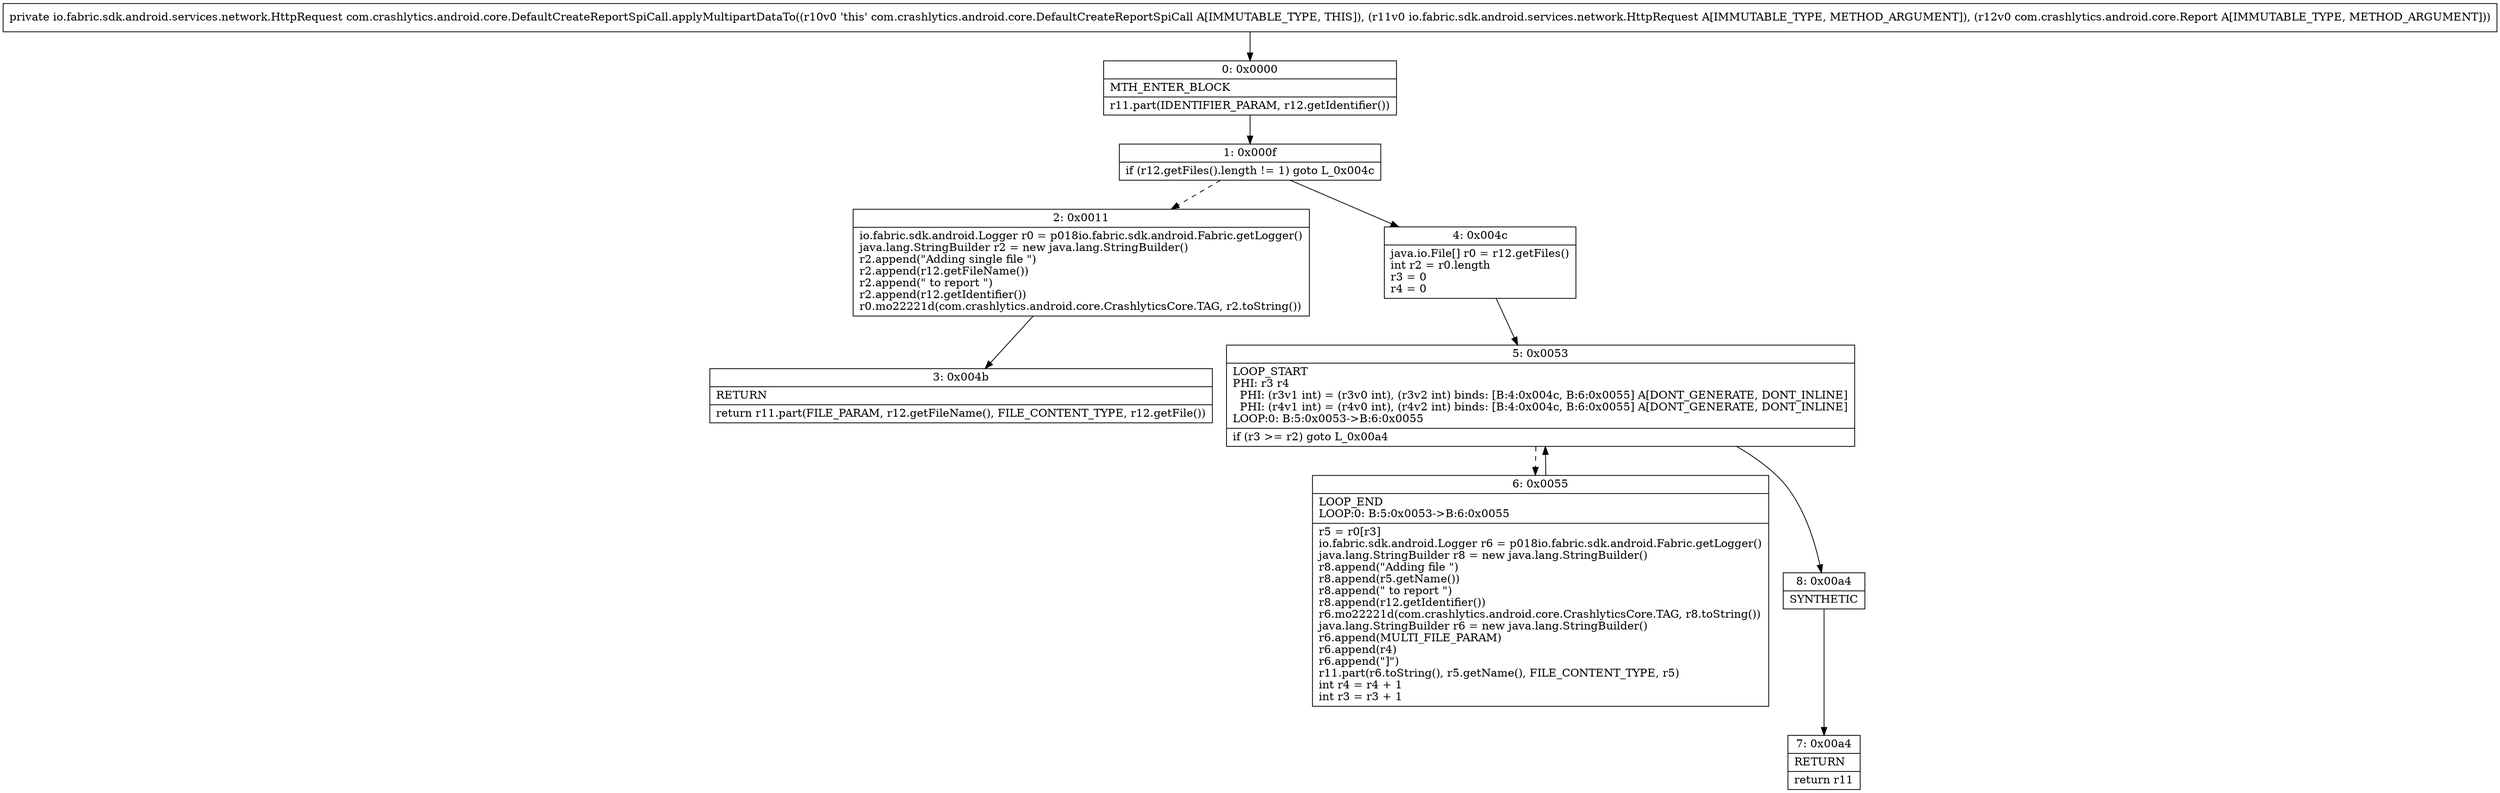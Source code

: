digraph "CFG forcom.crashlytics.android.core.DefaultCreateReportSpiCall.applyMultipartDataTo(Lio\/fabric\/sdk\/android\/services\/network\/HttpRequest;Lcom\/crashlytics\/android\/core\/Report;)Lio\/fabric\/sdk\/android\/services\/network\/HttpRequest;" {
Node_0 [shape=record,label="{0\:\ 0x0000|MTH_ENTER_BLOCK\l|r11.part(IDENTIFIER_PARAM, r12.getIdentifier())\l}"];
Node_1 [shape=record,label="{1\:\ 0x000f|if (r12.getFiles().length != 1) goto L_0x004c\l}"];
Node_2 [shape=record,label="{2\:\ 0x0011|io.fabric.sdk.android.Logger r0 = p018io.fabric.sdk.android.Fabric.getLogger()\ljava.lang.StringBuilder r2 = new java.lang.StringBuilder()\lr2.append(\"Adding single file \")\lr2.append(r12.getFileName())\lr2.append(\" to report \")\lr2.append(r12.getIdentifier())\lr0.mo22221d(com.crashlytics.android.core.CrashlyticsCore.TAG, r2.toString())\l}"];
Node_3 [shape=record,label="{3\:\ 0x004b|RETURN\l|return r11.part(FILE_PARAM, r12.getFileName(), FILE_CONTENT_TYPE, r12.getFile())\l}"];
Node_4 [shape=record,label="{4\:\ 0x004c|java.io.File[] r0 = r12.getFiles()\lint r2 = r0.length\lr3 = 0\lr4 = 0\l}"];
Node_5 [shape=record,label="{5\:\ 0x0053|LOOP_START\lPHI: r3 r4 \l  PHI: (r3v1 int) = (r3v0 int), (r3v2 int) binds: [B:4:0x004c, B:6:0x0055] A[DONT_GENERATE, DONT_INLINE]\l  PHI: (r4v1 int) = (r4v0 int), (r4v2 int) binds: [B:4:0x004c, B:6:0x0055] A[DONT_GENERATE, DONT_INLINE]\lLOOP:0: B:5:0x0053\-\>B:6:0x0055\l|if (r3 \>= r2) goto L_0x00a4\l}"];
Node_6 [shape=record,label="{6\:\ 0x0055|LOOP_END\lLOOP:0: B:5:0x0053\-\>B:6:0x0055\l|r5 = r0[r3]\lio.fabric.sdk.android.Logger r6 = p018io.fabric.sdk.android.Fabric.getLogger()\ljava.lang.StringBuilder r8 = new java.lang.StringBuilder()\lr8.append(\"Adding file \")\lr8.append(r5.getName())\lr8.append(\" to report \")\lr8.append(r12.getIdentifier())\lr6.mo22221d(com.crashlytics.android.core.CrashlyticsCore.TAG, r8.toString())\ljava.lang.StringBuilder r6 = new java.lang.StringBuilder()\lr6.append(MULTI_FILE_PARAM)\lr6.append(r4)\lr6.append(\"]\")\lr11.part(r6.toString(), r5.getName(), FILE_CONTENT_TYPE, r5)\lint r4 = r4 + 1\lint r3 = r3 + 1\l}"];
Node_7 [shape=record,label="{7\:\ 0x00a4|RETURN\l|return r11\l}"];
Node_8 [shape=record,label="{8\:\ 0x00a4|SYNTHETIC\l}"];
MethodNode[shape=record,label="{private io.fabric.sdk.android.services.network.HttpRequest com.crashlytics.android.core.DefaultCreateReportSpiCall.applyMultipartDataTo((r10v0 'this' com.crashlytics.android.core.DefaultCreateReportSpiCall A[IMMUTABLE_TYPE, THIS]), (r11v0 io.fabric.sdk.android.services.network.HttpRequest A[IMMUTABLE_TYPE, METHOD_ARGUMENT]), (r12v0 com.crashlytics.android.core.Report A[IMMUTABLE_TYPE, METHOD_ARGUMENT])) }"];
MethodNode -> Node_0;
Node_0 -> Node_1;
Node_1 -> Node_2[style=dashed];
Node_1 -> Node_4;
Node_2 -> Node_3;
Node_4 -> Node_5;
Node_5 -> Node_6[style=dashed];
Node_5 -> Node_8;
Node_6 -> Node_5;
Node_8 -> Node_7;
}

